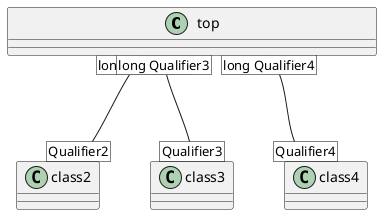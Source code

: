 {
  "sha1": "gfx3thbeux9xfepzu4wicg53nwxla1n",
  "insertion": {
    "when": "2024-06-01T09:03:07.719Z",
    "url": "https://forum.plantuml.net/16397/add-qualified-associations-to-class-diagrams",
    "user": "plantuml@gmail.com"
  }
}
@startuml
class top
class class2
class class3
class class4

top [long Qualifier2] -- [Qualifier2] class2
top [long Qualifier3] -- [Qualifier3] class3
top [long Qualifier4] -- [Qualifier4] class4
@enduml
